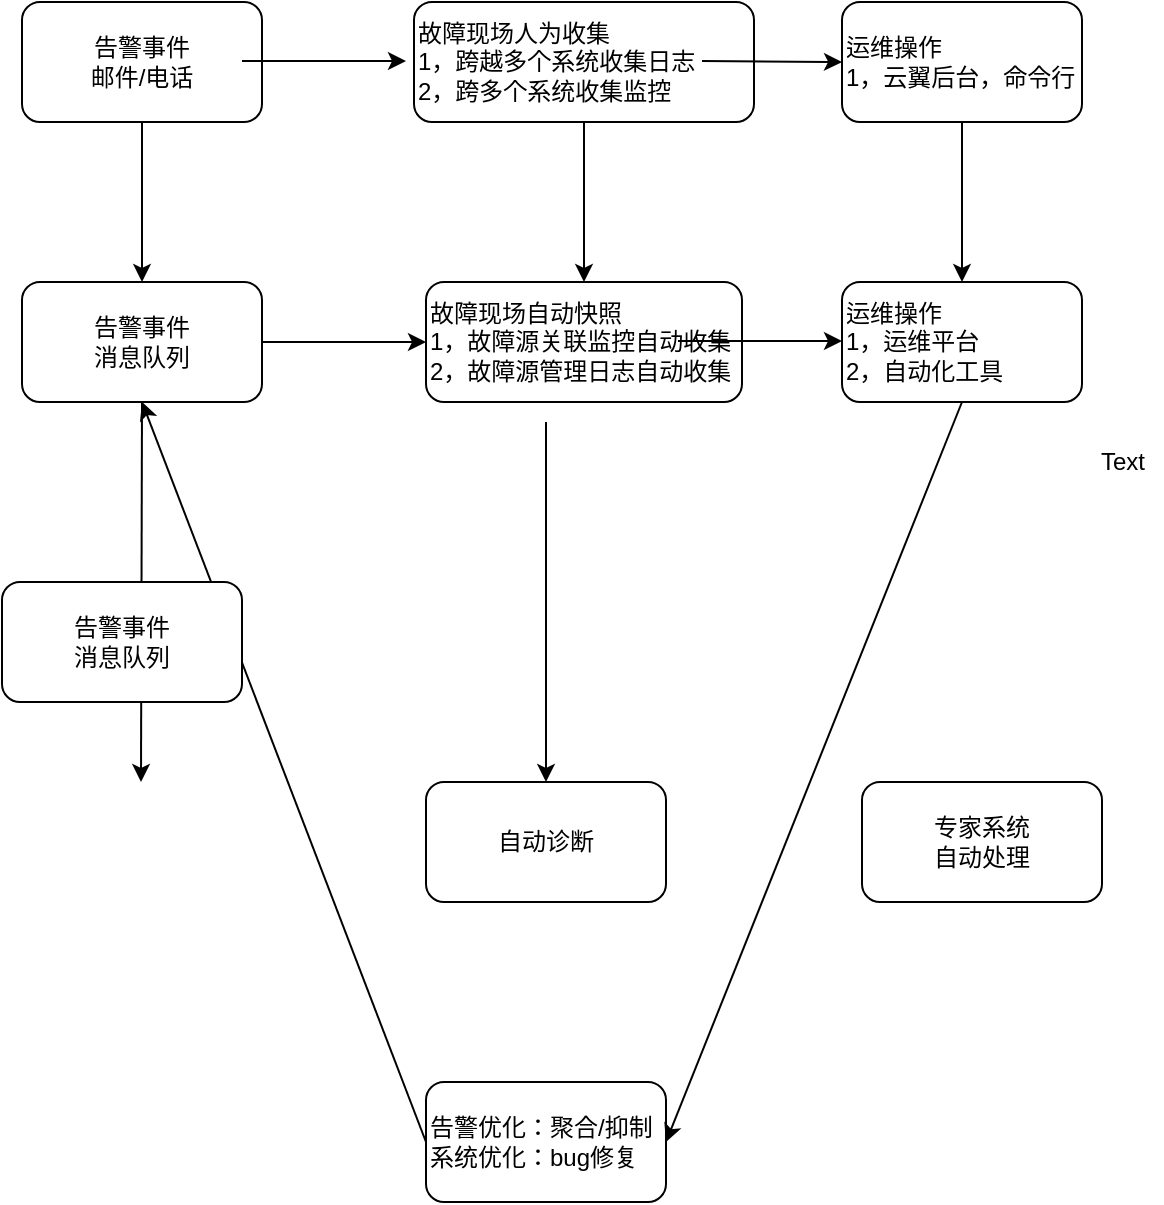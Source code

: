 <mxfile version="20.2.6" type="github"><diagram id="7NXCHy1C1isHsXD3MS3e" name="第 1 页"><mxGraphModel dx="1192" dy="732" grid="1" gridSize="10" guides="1" tooltips="1" connect="1" arrows="1" fold="1" page="1" pageScale="1" pageWidth="827" pageHeight="1169" math="0" shadow="0"><root><mxCell id="0"/><mxCell id="1" parent="0"/><mxCell id="jMzCAzvdCrpXLxqonx3--2" value="告警事件&lt;br&gt;消息队列" style="rounded=1;whiteSpace=wrap;html=1;" vertex="1" parent="1"><mxGeometry x="120" y="180" width="120" height="60" as="geometry"/></mxCell><mxCell id="jMzCAzvdCrpXLxqonx3--3" value="故障现场自动快照&lt;br&gt;1，故障源关联监控自动收集&lt;br&gt;2，故障源管理日志自动收集" style="rounded=1;whiteSpace=wrap;html=1;align=left;" vertex="1" parent="1"><mxGeometry x="322" y="180" width="158" height="60" as="geometry"/></mxCell><mxCell id="jMzCAzvdCrpXLxqonx3--4" value="告警优化：聚合/抑制&lt;br&gt;系统优化：bug修复" style="rounded=1;whiteSpace=wrap;html=1;align=left;" vertex="1" parent="1"><mxGeometry x="322" y="580" width="120" height="60" as="geometry"/></mxCell><mxCell id="jMzCAzvdCrpXLxqonx3--5" value="运维操作&lt;br&gt;1，运维平台&lt;br&gt;2，自动化工具" style="rounded=1;whiteSpace=wrap;html=1;align=left;" vertex="1" parent="1"><mxGeometry x="530" y="180" width="120" height="60" as="geometry"/></mxCell><mxCell id="jMzCAzvdCrpXLxqonx3--11" value="" style="endArrow=classic;html=1;rounded=0;exitX=1;exitY=0.5;exitDx=0;exitDy=0;entryX=0;entryY=0.5;entryDx=0;entryDy=0;" edge="1" parent="1" source="jMzCAzvdCrpXLxqonx3--2" target="jMzCAzvdCrpXLxqonx3--3"><mxGeometry width="50" height="50" relative="1" as="geometry"><mxPoint x="390" y="390" as="sourcePoint"/><mxPoint x="440" y="340" as="targetPoint"/></mxGeometry></mxCell><mxCell id="jMzCAzvdCrpXLxqonx3--12" value="" style="endArrow=classic;html=1;rounded=0;exitX=1;exitY=0.5;exitDx=0;exitDy=0;entryX=0;entryY=0.5;entryDx=0;entryDy=0;" edge="1" parent="1"><mxGeometry width="50" height="50" relative="1" as="geometry"><mxPoint x="448" y="209.5" as="sourcePoint"/><mxPoint x="530" y="209.5" as="targetPoint"/></mxGeometry></mxCell><mxCell id="jMzCAzvdCrpXLxqonx3--13" value="" style="endArrow=classic;html=1;rounded=0;entryX=1;entryY=0.5;entryDx=0;entryDy=0;exitX=0.5;exitY=1;exitDx=0;exitDy=0;" edge="1" parent="1" source="jMzCAzvdCrpXLxqonx3--5" target="jMzCAzvdCrpXLxqonx3--4"><mxGeometry width="50" height="50" relative="1" as="geometry"><mxPoint x="390" y="390" as="sourcePoint"/><mxPoint x="440" y="340" as="targetPoint"/></mxGeometry></mxCell><mxCell id="jMzCAzvdCrpXLxqonx3--14" value="" style="endArrow=classic;html=1;rounded=0;entryX=0.5;entryY=1;entryDx=0;entryDy=0;exitX=0;exitY=0.5;exitDx=0;exitDy=0;" edge="1" parent="1" source="jMzCAzvdCrpXLxqonx3--4" target="jMzCAzvdCrpXLxqonx3--2"><mxGeometry width="50" height="50" relative="1" as="geometry"><mxPoint x="390" y="390" as="sourcePoint"/><mxPoint x="440" y="340" as="targetPoint"/></mxGeometry></mxCell><mxCell id="jMzCAzvdCrpXLxqonx3--15" value="故障现场人为收集&lt;br&gt;1，跨越多个系统收集日志&lt;br&gt;2，跨多个系统收集监控" style="rounded=1;whiteSpace=wrap;html=1;align=left;" vertex="1" parent="1"><mxGeometry x="316" y="40" width="170" height="60" as="geometry"/></mxCell><mxCell id="jMzCAzvdCrpXLxqonx3--16" value="告警事件&lt;br&gt;邮件/电话" style="rounded=1;whiteSpace=wrap;html=1;" vertex="1" parent="1"><mxGeometry x="120" y="40" width="120" height="60" as="geometry"/></mxCell><mxCell id="jMzCAzvdCrpXLxqonx3--17" value="运维操作&lt;br&gt;1，云翼后台，命令行" style="rounded=1;whiteSpace=wrap;html=1;align=left;" vertex="1" parent="1"><mxGeometry x="530" y="40" width="120" height="60" as="geometry"/></mxCell><mxCell id="jMzCAzvdCrpXLxqonx3--20" value="" style="endArrow=classic;html=1;rounded=0;exitX=1;exitY=0.5;exitDx=0;exitDy=0;entryX=0;entryY=0.5;entryDx=0;entryDy=0;" edge="1" parent="1"><mxGeometry width="50" height="50" relative="1" as="geometry"><mxPoint x="230" y="69.5" as="sourcePoint"/><mxPoint x="312" y="69.5" as="targetPoint"/></mxGeometry></mxCell><mxCell id="jMzCAzvdCrpXLxqonx3--21" value="" style="endArrow=classic;html=1;rounded=0;exitX=1;exitY=0.5;exitDx=0;exitDy=0;" edge="1" parent="1"><mxGeometry width="50" height="50" relative="1" as="geometry"><mxPoint x="460" y="69.5" as="sourcePoint"/><mxPoint x="530" y="70" as="targetPoint"/></mxGeometry></mxCell><mxCell id="jMzCAzvdCrpXLxqonx3--22" value="" style="endArrow=classic;html=1;rounded=0;exitX=0.5;exitY=1;exitDx=0;exitDy=0;entryX=0.5;entryY=0;entryDx=0;entryDy=0;" edge="1" parent="1" source="jMzCAzvdCrpXLxqonx3--16" target="jMzCAzvdCrpXLxqonx3--2"><mxGeometry width="50" height="50" relative="1" as="geometry"><mxPoint x="390" y="380" as="sourcePoint"/><mxPoint x="440" y="330" as="targetPoint"/></mxGeometry></mxCell><mxCell id="jMzCAzvdCrpXLxqonx3--23" value="" style="endArrow=classic;html=1;rounded=0;exitX=0.5;exitY=1;exitDx=0;exitDy=0;" edge="1" parent="1" source="jMzCAzvdCrpXLxqonx3--15" target="jMzCAzvdCrpXLxqonx3--3"><mxGeometry width="50" height="50" relative="1" as="geometry"><mxPoint x="390" y="380" as="sourcePoint"/><mxPoint x="440" y="330" as="targetPoint"/></mxGeometry></mxCell><mxCell id="jMzCAzvdCrpXLxqonx3--24" value="" style="endArrow=classic;html=1;rounded=0;exitX=0.5;exitY=1;exitDx=0;exitDy=0;entryX=0.5;entryY=0;entryDx=0;entryDy=0;" edge="1" parent="1" source="jMzCAzvdCrpXLxqonx3--17" target="jMzCAzvdCrpXLxqonx3--5"><mxGeometry width="50" height="50" relative="1" as="geometry"><mxPoint x="390" y="380" as="sourcePoint"/><mxPoint x="440" y="330" as="targetPoint"/></mxGeometry></mxCell><mxCell id="jMzCAzvdCrpXLxqonx3--25" value="" style="endArrow=classic;html=1;rounded=0;" edge="1" parent="1"><mxGeometry width="50" height="50" relative="1" as="geometry"><mxPoint x="180" y="240" as="sourcePoint"/><mxPoint x="179.5" y="430" as="targetPoint"/></mxGeometry></mxCell><mxCell id="jMzCAzvdCrpXLxqonx3--26" value="告警事件&lt;br&gt;消息队列" style="rounded=1;whiteSpace=wrap;html=1;" vertex="1" parent="1"><mxGeometry x="110" y="330" width="120" height="60" as="geometry"/></mxCell><mxCell id="jMzCAzvdCrpXLxqonx3--27" value="自动诊断" style="rounded=1;whiteSpace=wrap;html=1;" vertex="1" parent="1"><mxGeometry x="322" y="430" width="120" height="60" as="geometry"/></mxCell><mxCell id="jMzCAzvdCrpXLxqonx3--28" value="专家系统&lt;br&gt;自动处理" style="rounded=1;whiteSpace=wrap;html=1;" vertex="1" parent="1"><mxGeometry x="540" y="430" width="120" height="60" as="geometry"/></mxCell><mxCell id="jMzCAzvdCrpXLxqonx3--29" value="" style="endArrow=classic;html=1;rounded=0;entryX=0.5;entryY=0;entryDx=0;entryDy=0;" edge="1" parent="1" target="jMzCAzvdCrpXLxqonx3--27"><mxGeometry width="50" height="50" relative="1" as="geometry"><mxPoint x="382" y="250" as="sourcePoint"/><mxPoint x="440" y="330" as="targetPoint"/></mxGeometry></mxCell><mxCell id="jMzCAzvdCrpXLxqonx3--31" value="Text" style="text;html=1;align=center;verticalAlign=middle;resizable=0;points=[];autosize=1;strokeColor=none;fillColor=none;" vertex="1" parent="1"><mxGeometry x="650" y="260" width="40" height="20" as="geometry"/></mxCell></root></mxGraphModel></diagram></mxfile>